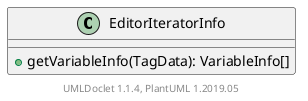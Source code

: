 @startuml

    class EditorIteratorInfo [[EditorIteratorInfo.html]] {
        +getVariableInfo(TagData): VariableInfo[]
    }


    center footer UMLDoclet 1.1.4, PlantUML 1.2019.05
@enduml
